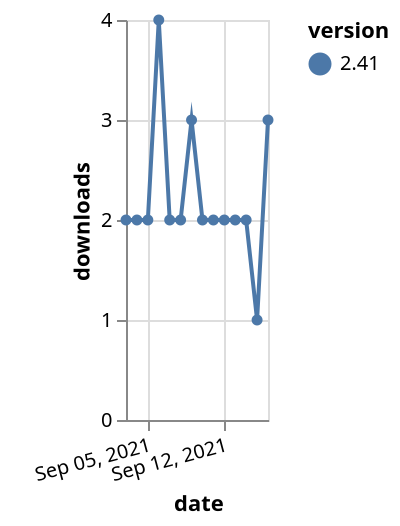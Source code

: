 {"$schema": "https://vega.github.io/schema/vega-lite/v5.json", "description": "A simple bar chart with embedded data.", "data": {"values": [{"date": "2021-09-03", "total": 2967, "delta": 2, "version": "2.41"}, {"date": "2021-09-04", "total": 2969, "delta": 2, "version": "2.41"}, {"date": "2021-09-05", "total": 2971, "delta": 2, "version": "2.41"}, {"date": "2021-09-06", "total": 2975, "delta": 4, "version": "2.41"}, {"date": "2021-09-07", "total": 2977, "delta": 2, "version": "2.41"}, {"date": "2021-09-08", "total": 2979, "delta": 2, "version": "2.41"}, {"date": "2021-09-09", "total": 2982, "delta": 3, "version": "2.41"}, {"date": "2021-09-10", "total": 2984, "delta": 2, "version": "2.41"}, {"date": "2021-09-11", "total": 2986, "delta": 2, "version": "2.41"}, {"date": "2021-09-12", "total": 2988, "delta": 2, "version": "2.41"}, {"date": "2021-09-13", "total": 2990, "delta": 2, "version": "2.41"}, {"date": "2021-09-14", "total": 2992, "delta": 2, "version": "2.41"}, {"date": "2021-09-15", "total": 2993, "delta": 1, "version": "2.41"}, {"date": "2021-09-16", "total": 2996, "delta": 3, "version": "2.41"}]}, "width": "container", "mark": {"type": "line", "point": {"filled": true}}, "encoding": {"x": {"field": "date", "type": "temporal", "timeUnit": "yearmonthdate", "title": "date", "axis": {"labelAngle": -15}}, "y": {"field": "delta", "type": "quantitative", "title": "downloads"}, "color": {"field": "version", "type": "nominal"}, "tooltip": {"field": "delta"}}}